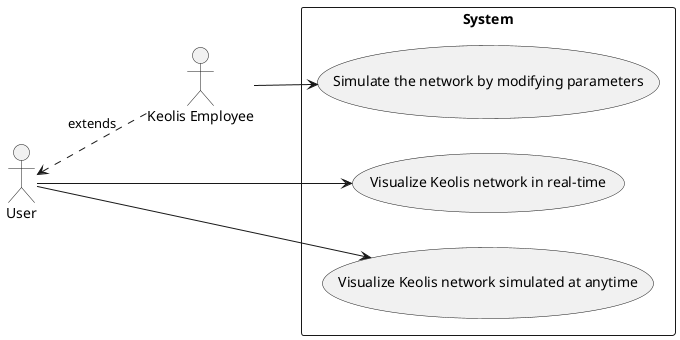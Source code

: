 @startuml

left to right direction
actor "Keolis Employee" as keo
actor "User" as user
rectangle System {
  usecase "Visualize Keolis network in real-time" as VTR
  usecase "Visualize Keolis network simulated at anytime" as VT
  usecase "Simulate the network by modifying parameters" as S
}


user <.. keo : extends
user --> VTR
user --> VT
keo --> S

@enduml
